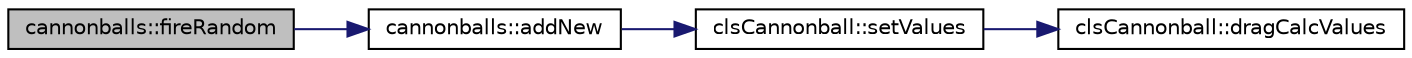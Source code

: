 digraph "cannonballs::fireRandom"
{
  edge [fontname="Helvetica",fontsize="10",labelfontname="Helvetica",labelfontsize="10"];
  node [fontname="Helvetica",fontsize="10",shape=record];
  rankdir="LR";
  Node22 [label="cannonballs::fireRandom",height=0.2,width=0.4,color="black", fillcolor="grey75", style="filled", fontcolor="black"];
  Node22 -> Node23 [color="midnightblue",fontsize="10",style="solid",fontname="Helvetica"];
  Node23 [label="cannonballs::addNew",height=0.2,width=0.4,color="black", fillcolor="white", style="filled",URL="$d6/d2d/a00047.html#af7954884906124fbf9c503b2d08b1121"];
  Node23 -> Node24 [color="midnightblue",fontsize="10",style="solid",fontname="Helvetica"];
  Node24 [label="clsCannonball::setValues",height=0.2,width=0.4,color="black", fillcolor="white", style="filled",URL="$d0/d89/a00071.html#a73be08543c2d4da1e2097801b425308f"];
  Node24 -> Node25 [color="midnightblue",fontsize="10",style="solid",fontname="Helvetica"];
  Node25 [label="clsCannonball::dragCalcValues",height=0.2,width=0.4,color="black", fillcolor="white", style="filled",URL="$d0/d89/a00071.html#a85ad782f497f1752035892cb7187211f"];
}

